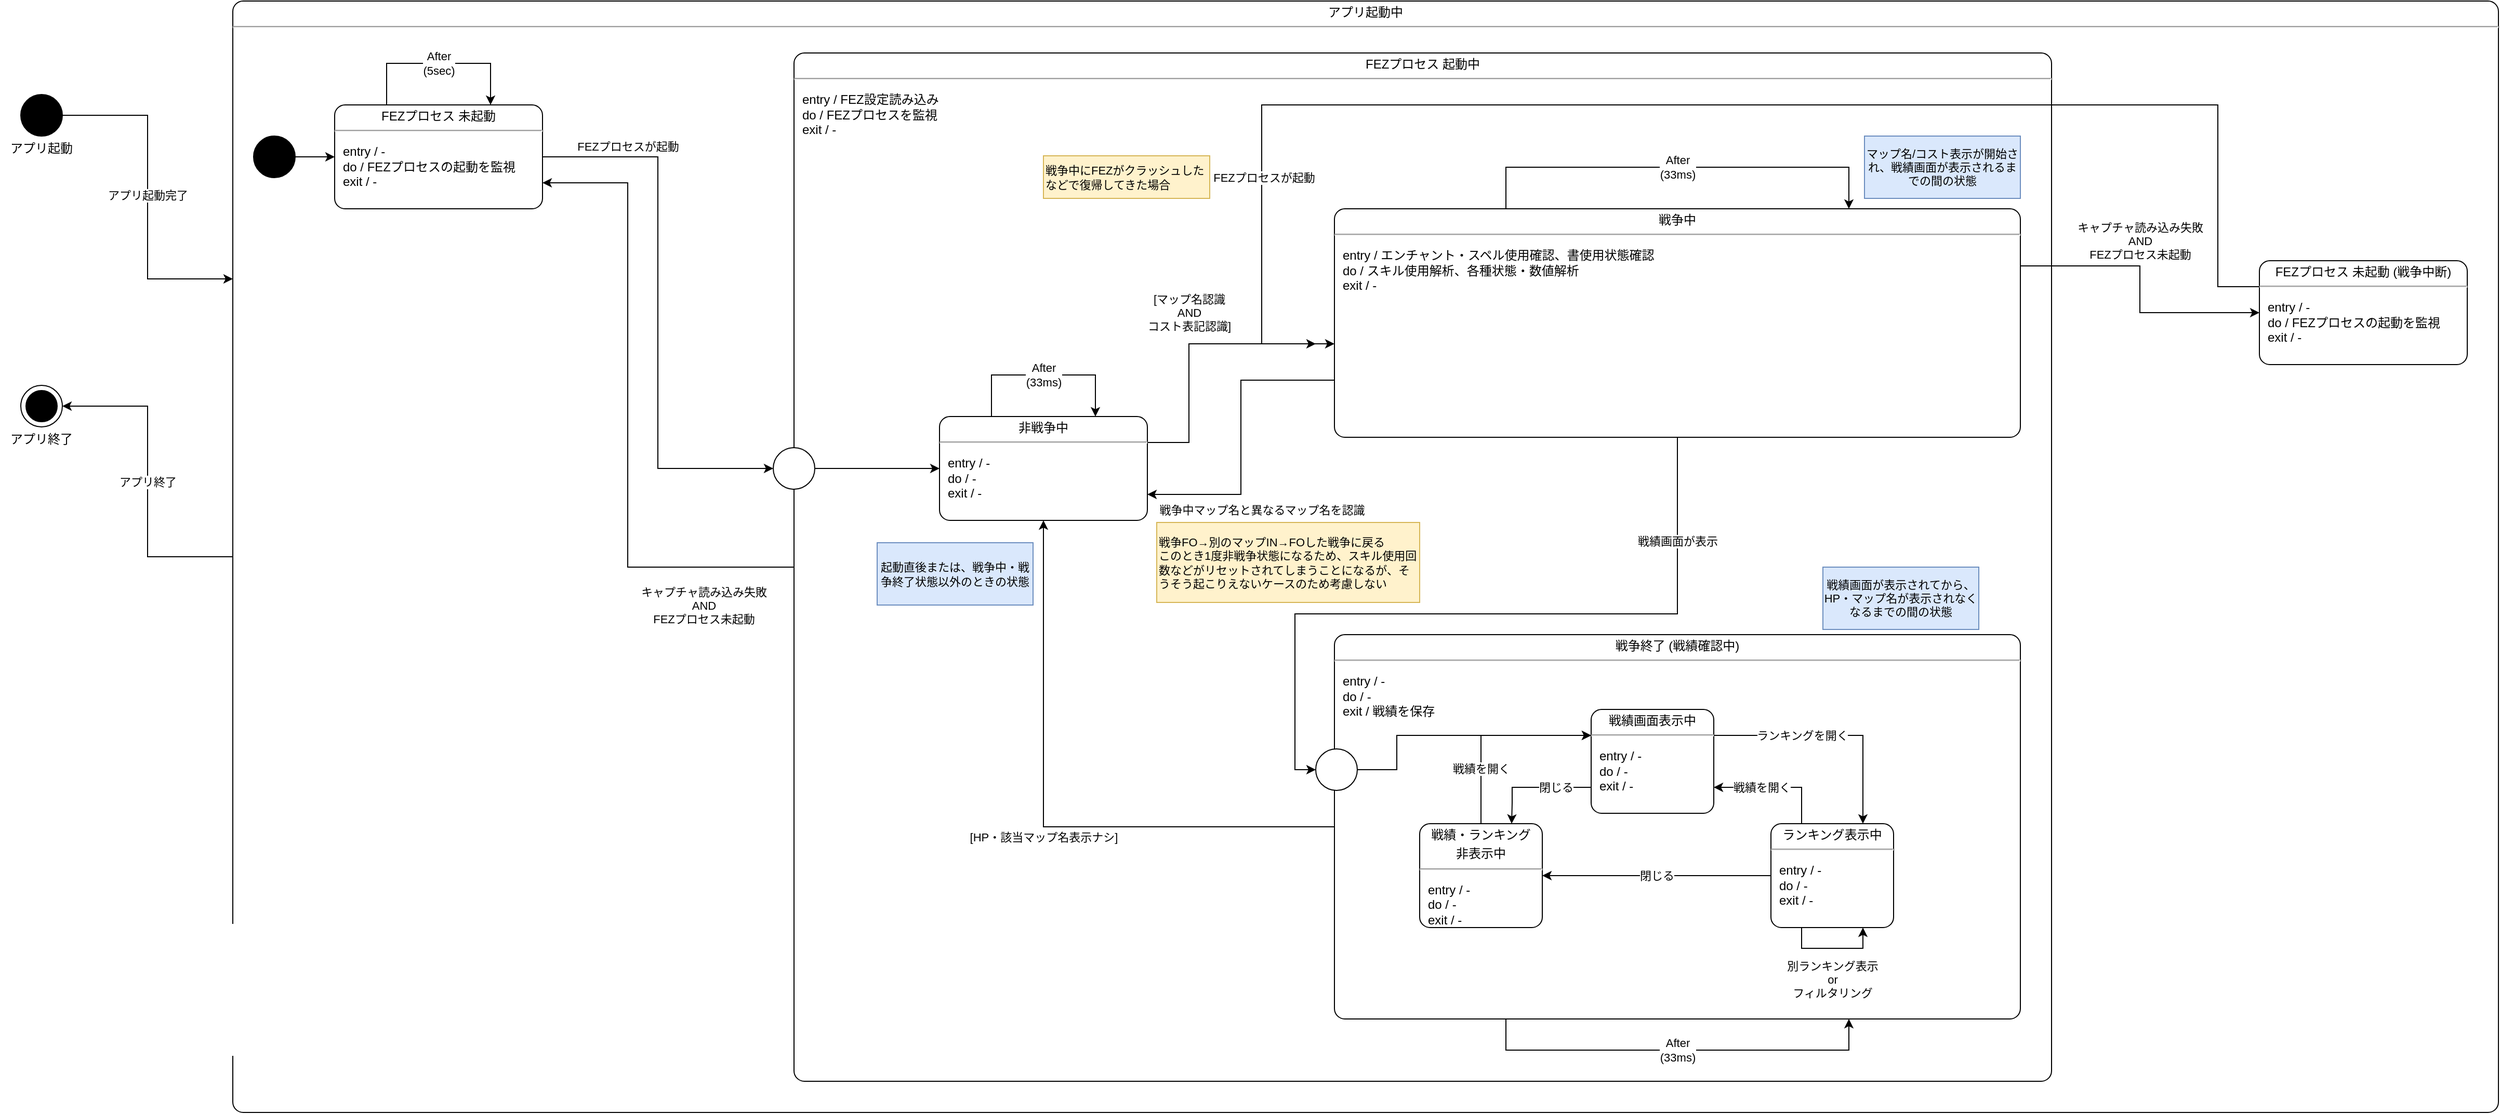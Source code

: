<mxfile version="14.9.6" type="device"><diagram id="d2YkU9W_nNeB2k7tbhJY" name="ページ1"><mxGraphModel dx="976" dy="1075" grid="1" gridSize="10" guides="1" tooltips="1" connect="1" arrows="1" fold="1" page="1" pageScale="1" pageWidth="4681" pageHeight="3300" math="0" shadow="0"><root><mxCell id="0"/><mxCell id="1" parent="0"/><mxCell id="vpBHGp6VrvoOMVh3DMXq-86" value="アプリ終了" style="edgeStyle=orthogonalEdgeStyle;rounded=0;orthogonalLoop=1;jettySize=auto;html=1;entryX=1;entryY=0.5;entryDx=0;entryDy=0;entryPerimeter=0;" parent="1" source="vpBHGp6VrvoOMVh3DMXq-85" target="vpBHGp6VrvoOMVh3DMXq-69" edge="1"><mxGeometry relative="1" as="geometry"/></mxCell><mxCell id="vpBHGp6VrvoOMVh3DMXq-85" value="&lt;p style=&quot;margin: 0px ; margin-top: 4px ; text-align: center&quot;&gt;アプリ起動中&lt;/p&gt;&lt;hr&gt;&lt;p&gt;&lt;/p&gt;&lt;p style=&quot;margin: 0px ; margin-left: 8px ; text-align: left&quot;&gt;&lt;br&gt;&lt;/p&gt;" style="shape=mxgraph.sysml.simpleState;html=1;overflow=fill;whiteSpace=wrap;align=center;fontColor=#000000;fillColor=#FFFFFF;strokeColor=#000000;" parent="1" vertex="1"><mxGeometry x="340" y="560" width="2180" height="1070" as="geometry"/></mxCell><mxCell id="vpBHGp6VrvoOMVh3DMXq-87" value="キャプチャ読み込み失敗&lt;br&gt;AND&lt;br&gt;FEZプロセス未起動" style="edgeStyle=orthogonalEdgeStyle;rounded=0;orthogonalLoop=1;jettySize=auto;html=1;entryX=1;entryY=0.75;entryDx=0;entryDy=0;entryPerimeter=0;exitX=0;exitY=0.5;exitDx=0;exitDy=0;exitPerimeter=0;" parent="1" source="vpBHGp6VrvoOMVh3DMXq-75" target="vpBHGp6VrvoOMVh3DMXq-39" edge="1"><mxGeometry x="-0.714" y="37" relative="1" as="geometry"><Array as="points"><mxPoint x="720" y="1105"/><mxPoint x="720" y="735"/></Array><mxPoint as="offset"/></mxGeometry></mxCell><mxCell id="vpBHGp6VrvoOMVh3DMXq-75" value="&lt;p style=&quot;margin: 0px ; margin-top: 4px ; text-align: center&quot;&gt;FEZプロセス 起動中&lt;/p&gt;&lt;hr&gt;&lt;p&gt;&lt;/p&gt;&lt;p style=&quot;margin: 0px ; margin-left: 8px ; text-align: left&quot;&gt;entry / FEZ設定読み込み&lt;br&gt;do / FEZプロセスを監視&lt;br&gt;exit / -&lt;/p&gt;" style="shape=mxgraph.sysml.simpleState;html=1;overflow=fill;whiteSpace=wrap;align=center;fontColor=#000000;fillColor=#FFFFFF;strokeColor=#000000;" parent="1" vertex="1"><mxGeometry x="880" y="610" width="1210" height="990" as="geometry"/></mxCell><mxCell id="vpBHGp6VrvoOMVh3DMXq-76" value="FEZプロセスが起動" style="edgeStyle=orthogonalEdgeStyle;rounded=0;orthogonalLoop=1;jettySize=auto;html=1;exitX=1;exitY=0.5;exitDx=0;exitDy=0;exitPerimeter=0;entryX=0;entryY=0.5;entryDx=0;entryDy=0;" parent="1" source="vpBHGp6VrvoOMVh3DMXq-39" target="YIlQp1PnNNcv7bKJso_P-13" edge="1"><mxGeometry x="-0.686" y="10" relative="1" as="geometry"><Array as="points"/><mxPoint as="offset"/></mxGeometry></mxCell><mxCell id="vpBHGp6VrvoOMVh3DMXq-39" value="&lt;p style=&quot;margin: 0px ; margin-top: 4px ; text-align: center&quot;&gt;FEZプロセス 未起動&lt;/p&gt;&lt;hr&gt;&lt;p&gt;&lt;/p&gt;&lt;p style=&quot;margin: 0px ; margin-left: 8px ; text-align: left&quot;&gt;entry / -&lt;br&gt;do / FEZプロセスの起動を監視&lt;br&gt;exit / -&lt;/p&gt;" style="shape=mxgraph.sysml.simpleState;html=1;overflow=fill;whiteSpace=wrap;align=center;fontColor=#000000;fillColor=#FFFFFF;strokeColor=#000000;" parent="1" vertex="1"><mxGeometry x="438" y="660" width="200" height="100" as="geometry"/></mxCell><mxCell id="vpBHGp6VrvoOMVh3DMXq-68" value="" style="group" parent="1" vertex="1" connectable="0"><mxGeometry x="116" y="650" width="100" height="70" as="geometry"/></mxCell><mxCell id="vpBHGp6VrvoOMVh3DMXq-35" value="" style="shape=ellipse;html=1;fillColor=#000000;fontSize=18;fontColor=#000000;strokeColor=#000000;verticalAlign=bottom;" parent="vpBHGp6VrvoOMVh3DMXq-68" vertex="1"><mxGeometry x="20" width="40" height="40" as="geometry"/></mxCell><mxCell id="vpBHGp6VrvoOMVh3DMXq-67" value="アプリ起動" style="text;resizable=0;points=[];autosize=1;align=center;verticalAlign=top;spacingTop=0;fontColor=#000000;spacing=0;" parent="vpBHGp6VrvoOMVh3DMXq-68" vertex="1"><mxGeometry y="40" width="80" height="20" as="geometry"/></mxCell><mxCell id="vpBHGp6VrvoOMVh3DMXq-71" value="アプリ起動完了" style="edgeStyle=orthogonalEdgeStyle;rounded=0;orthogonalLoop=1;jettySize=auto;html=1;entryX=0;entryY=0.25;entryDx=0;entryDy=0;entryPerimeter=0;" parent="1" source="vpBHGp6VrvoOMVh3DMXq-35" target="vpBHGp6VrvoOMVh3DMXq-85" edge="1"><mxGeometry x="-0.011" relative="1" as="geometry"><mxPoint x="438" y="670" as="targetPoint"/><mxPoint as="offset"/></mxGeometry></mxCell><mxCell id="vpBHGp6VrvoOMVh3DMXq-74" value="" style="group" parent="1" vertex="1" connectable="0"><mxGeometry x="116" y="930" width="80" height="60" as="geometry"/></mxCell><mxCell id="vpBHGp6VrvoOMVh3DMXq-69" value="" style="shape=mxgraph.sysml.actFinal;html=1;verticalLabelPosition=bottom;labelBackgroundColor=#ffffff;verticalAlign=top;fontColor=#000000;fillColor=#FFFFFF;strokeColor=#000000;" parent="vpBHGp6VrvoOMVh3DMXq-74" vertex="1"><mxGeometry x="20" width="40" height="40" as="geometry"/></mxCell><mxCell id="vpBHGp6VrvoOMVh3DMXq-70" value="アプリ終了" style="text;resizable=0;points=[];autosize=1;align=center;verticalAlign=top;spacingTop=0;fontColor=#000000;spacing=0;" parent="vpBHGp6VrvoOMVh3DMXq-74" vertex="1"><mxGeometry y="40" width="80" height="20" as="geometry"/></mxCell><mxCell id="vpBHGp6VrvoOMVh3DMXq-82" value="戦績画面が表示" style="edgeStyle=orthogonalEdgeStyle;rounded=0;orthogonalLoop=1;jettySize=auto;html=1;entryX=0;entryY=0.5;entryDx=0;entryDy=0;" parent="1" source="vpBHGp6VrvoOMVh3DMXq-77" target="YIlQp1PnNNcv7bKJso_P-17" edge="1"><mxGeometry x="-0.718" relative="1" as="geometry"><Array as="points"><mxPoint x="1730" y="1150"/><mxPoint x="1362" y="1150"/><mxPoint x="1362" y="1300"/></Array><mxPoint as="offset"/></mxGeometry></mxCell><mxCell id="vpBHGp6VrvoOMVh3DMXq-84" value="戦争中マップ名と異なるマップ名を認識" style="edgeStyle=orthogonalEdgeStyle;rounded=0;orthogonalLoop=1;jettySize=auto;html=1;exitX=0;exitY=0.75;exitDx=0;exitDy=0;exitPerimeter=0;entryX=1;entryY=0.75;entryDx=0;entryDy=0;entryPerimeter=0;" parent="1" source="vpBHGp6VrvoOMVh3DMXq-77" target="vpBHGp6VrvoOMVh3DMXq-78" edge="1"><mxGeometry x="0.379" y="25" relative="1" as="geometry"><mxPoint x="20" y="-10" as="offset"/></mxGeometry></mxCell><mxCell id="YIlQp1PnNNcv7bKJso_P-9" style="edgeStyle=orthogonalEdgeStyle;rounded=0;orthogonalLoop=1;jettySize=auto;html=1;exitX=1;exitY=0.25;exitDx=0;exitDy=0;exitPerimeter=0;entryX=0;entryY=0.5;entryDx=0;entryDy=0;entryPerimeter=0;" parent="1" source="vpBHGp6VrvoOMVh3DMXq-77" target="YIlQp1PnNNcv7bKJso_P-6" edge="1"><mxGeometry relative="1" as="geometry"/></mxCell><mxCell id="YIlQp1PnNNcv7bKJso_P-12" value="キャプチャ読み込み失敗&lt;br&gt;AND&lt;br&gt;FEZプロセス未起動" style="edgeLabel;html=1;align=center;verticalAlign=middle;resizable=0;points=[];" parent="YIlQp1PnNNcv7bKJso_P-9" vertex="1" connectable="0"><mxGeometry x="-0.13" y="-3" relative="1" as="geometry"><mxPoint x="3" y="-29" as="offset"/></mxGeometry></mxCell><mxCell id="vpBHGp6VrvoOMVh3DMXq-77" value="&lt;p style=&quot;margin: 0px ; margin-top: 4px ; text-align: center&quot;&gt;戦争中&lt;/p&gt;&lt;hr&gt;&lt;p&gt;&lt;/p&gt;&lt;p style=&quot;margin: 0px ; margin-left: 8px ; text-align: left&quot;&gt;entry / エンチャント・スペル使用確認、書使用状態確認&lt;br&gt;do / スキル使用解析、各種状態・数値解析&lt;br&gt;exit / -&lt;br&gt;&lt;/p&gt;" style="shape=mxgraph.sysml.simpleState;html=1;overflow=fill;whiteSpace=wrap;align=center;fontColor=#000000;fillColor=#FFFFFF;strokeColor=#000000;" parent="1" vertex="1"><mxGeometry x="1400" y="760" width="660" height="220" as="geometry"/></mxCell><mxCell id="vpBHGp6VrvoOMVh3DMXq-81" value="[マップ名認識&lt;br&gt;AND&lt;br&gt;コスト表記認識]" style="edgeStyle=orthogonalEdgeStyle;rounded=0;orthogonalLoop=1;jettySize=auto;html=1;exitX=1;exitY=0.25;exitDx=0;exitDy=0;exitPerimeter=0;entryX=0;entryY=0.5;entryDx=0;entryDy=0;" parent="1" source="vpBHGp6VrvoOMVh3DMXq-78" edge="1"><mxGeometry x="0.051" y="30" relative="1" as="geometry"><Array as="points"><mxPoint x="1260" y="985"/><mxPoint x="1260" y="890"/></Array><mxPoint as="offset"/><mxPoint x="1382" y="890" as="targetPoint"/></mxGeometry></mxCell><mxCell id="vpBHGp6VrvoOMVh3DMXq-78" value="&lt;p style=&quot;margin: 0px ; margin-top: 4px ; text-align: center&quot;&gt;非戦争中&lt;/p&gt;&lt;hr&gt;&lt;p&gt;&lt;/p&gt;&lt;p style=&quot;margin: 0px ; margin-left: 8px ; text-align: left&quot;&gt;entry / -&lt;br&gt;do / -&lt;br&gt;exit / -&lt;/p&gt;" style="shape=mxgraph.sysml.simpleState;html=1;overflow=fill;whiteSpace=wrap;align=center;fontColor=#000000;fillColor=#FFFFFF;strokeColor=#000000;" parent="1" vertex="1"><mxGeometry x="1020" y="960" width="200" height="100" as="geometry"/></mxCell><mxCell id="vpBHGp6VrvoOMVh3DMXq-83" value="[HP・該当マップ名表示ナシ]" style="edgeStyle=orthogonalEdgeStyle;rounded=0;orthogonalLoop=1;jettySize=auto;html=1;entryX=0.5;entryY=1;entryDx=0;entryDy=0;entryPerimeter=0;" parent="1" source="vpBHGp6VrvoOMVh3DMXq-79" target="vpBHGp6VrvoOMVh3DMXq-78" edge="1"><mxGeometry x="-0.009" y="-15" relative="1" as="geometry"><mxPoint x="-15" y="15" as="offset"/></mxGeometry></mxCell><mxCell id="vpBHGp6VrvoOMVh3DMXq-79" value="&lt;p style=&quot;margin: 0px ; margin-top: 4px ; text-align: center&quot;&gt;戦争終了 (戦績確認中)&lt;/p&gt;&lt;hr&gt;&lt;p&gt;&lt;/p&gt;&lt;p style=&quot;margin: 0px ; margin-left: 8px ; text-align: left&quot;&gt;entry / -&lt;br&gt;do / -&lt;br&gt;exit / 戦績を保存&lt;/p&gt;" style="shape=mxgraph.sysml.simpleState;html=1;overflow=fill;whiteSpace=wrap;align=center;fontColor=#000000;fillColor=#FFFFFF;strokeColor=#000000;" parent="1" vertex="1"><mxGeometry x="1400" y="1170" width="660" height="370" as="geometry"/></mxCell><mxCell id="vpBHGp6VrvoOMVh3DMXq-80" value="After&lt;br&gt;(5sec)" style="edgeStyle=orthogonalEdgeStyle;rounded=0;orthogonalLoop=1;jettySize=auto;html=1;exitX=0.25;exitY=0;exitDx=0;exitDy=0;exitPerimeter=0;entryX=0.75;entryY=0;entryDx=0;entryDy=0;entryPerimeter=0;" parent="1" source="vpBHGp6VrvoOMVh3DMXq-39" target="vpBHGp6VrvoOMVh3DMXq-39" edge="1"><mxGeometry relative="1" as="geometry"><Array as="points"><mxPoint x="488" y="620"/><mxPoint x="588" y="620"/></Array></mxGeometry></mxCell><mxCell id="vpBHGp6VrvoOMVh3DMXq-91" style="edgeStyle=orthogonalEdgeStyle;rounded=0;orthogonalLoop=1;jettySize=auto;html=1;" parent="1" source="vpBHGp6VrvoOMVh3DMXq-89" target="vpBHGp6VrvoOMVh3DMXq-39" edge="1"><mxGeometry relative="1" as="geometry"/></mxCell><mxCell id="vpBHGp6VrvoOMVh3DMXq-89" value="" style="shape=ellipse;html=1;fillColor=#000000;fontSize=18;fontColor=#000000;strokeColor=#000000;verticalAlign=bottom;" parent="1" vertex="1"><mxGeometry x="360" y="690" width="40" height="40" as="geometry"/></mxCell><mxCell id="vpBHGp6VrvoOMVh3DMXq-93" value="After&lt;br&gt;(33ms)" style="edgeStyle=orthogonalEdgeStyle;rounded=0;orthogonalLoop=1;jettySize=auto;html=1;exitX=0.25;exitY=0;exitDx=0;exitDy=0;exitPerimeter=0;entryX=0.75;entryY=0;entryDx=0;entryDy=0;entryPerimeter=0;" parent="1" source="vpBHGp6VrvoOMVh3DMXq-78" target="vpBHGp6VrvoOMVh3DMXq-78" edge="1"><mxGeometry relative="1" as="geometry"><Array as="points"><mxPoint x="1070" y="920"/><mxPoint x="1170" y="920"/></Array></mxGeometry></mxCell><mxCell id="vpBHGp6VrvoOMVh3DMXq-94" value="After&lt;br&gt;(33ms)" style="edgeStyle=orthogonalEdgeStyle;rounded=0;orthogonalLoop=1;jettySize=auto;html=1;exitX=0.25;exitY=0;exitDx=0;exitDy=0;exitPerimeter=0;entryX=0.75;entryY=0;entryDx=0;entryDy=0;entryPerimeter=0;" parent="1" source="vpBHGp6VrvoOMVh3DMXq-77" target="vpBHGp6VrvoOMVh3DMXq-77" edge="1"><mxGeometry relative="1" as="geometry"><Array as="points"><mxPoint x="1565" y="720"/><mxPoint x="1895" y="720"/></Array></mxGeometry></mxCell><mxCell id="vpBHGp6VrvoOMVh3DMXq-95" value="After&lt;br&gt;(33ms)" style="edgeStyle=orthogonalEdgeStyle;rounded=0;orthogonalLoop=1;jettySize=auto;html=1;exitX=0.25;exitY=1;exitDx=0;exitDy=0;exitPerimeter=0;entryX=0.75;entryY=1;entryDx=0;entryDy=0;entryPerimeter=0;" parent="1" source="vpBHGp6VrvoOMVh3DMXq-79" target="vpBHGp6VrvoOMVh3DMXq-79" edge="1"><mxGeometry relative="1" as="geometry"><Array as="points"><mxPoint x="1565" y="1570"/><mxPoint x="1895" y="1570"/></Array></mxGeometry></mxCell><mxCell id="vpBHGp6VrvoOMVh3DMXq-106" value="戦争FO→別のマップIN→FOした戦争に戻る&lt;br style=&quot;font-size: 11px;&quot;&gt;このとき1度非戦争状態になるため、スキル使用回数などがリセットされてしまうことになるが、そうそう起こりえないケースのため考慮しない" style="rounded=0;whiteSpace=wrap;html=1;fontSize=11;align=left;verticalAlign=middle;fillColor=#fff2cc;strokeColor=#d6b656;" parent="1" vertex="1"><mxGeometry x="1229" y="1062" width="253" height="77" as="geometry"/></mxCell><mxCell id="vpBHGp6VrvoOMVh3DMXq-111" value="ランキングを開く" style="edgeStyle=orthogonalEdgeStyle;rounded=0;orthogonalLoop=1;jettySize=auto;html=1;exitX=1;exitY=0.25;exitDx=0;exitDy=0;exitPerimeter=0;entryX=0.75;entryY=0;entryDx=0;entryDy=0;entryPerimeter=0;fontSize=11;" parent="1" source="vpBHGp6VrvoOMVh3DMXq-107" target="vpBHGp6VrvoOMVh3DMXq-110" edge="1"><mxGeometry x="-0.256" relative="1" as="geometry"><mxPoint as="offset"/></mxGeometry></mxCell><mxCell id="vpBHGp6VrvoOMVh3DMXq-116" value="閉じる" style="edgeStyle=orthogonalEdgeStyle;rounded=0;orthogonalLoop=1;jettySize=auto;html=1;exitX=0;exitY=0.75;exitDx=0;exitDy=0;exitPerimeter=0;entryX=0.75;entryY=0;entryDx=0;entryDy=0;entryPerimeter=0;fontSize=11;" parent="1" source="vpBHGp6VrvoOMVh3DMXq-107" target="vpBHGp6VrvoOMVh3DMXq-108" edge="1"><mxGeometry x="-0.392" relative="1" as="geometry"><mxPoint as="offset"/><Array as="points"><mxPoint x="1571" y="1317"/><mxPoint x="1571" y="1332"/></Array></mxGeometry></mxCell><mxCell id="vpBHGp6VrvoOMVh3DMXq-107" value="&lt;p style=&quot;margin: 0px ; margin-top: 4px ; text-align: center&quot;&gt;戦績画面表示中&lt;/p&gt;&lt;hr&gt;&lt;p&gt;&lt;/p&gt;&lt;p style=&quot;margin: 0px ; margin-left: 8px ; text-align: left&quot;&gt;entry / -&lt;br&gt;do / -&lt;br&gt;exit / -&lt;br&gt;&lt;/p&gt;" style="shape=mxgraph.sysml.simpleState;html=1;overflow=fill;whiteSpace=wrap;align=center;fontColor=#000000;fillColor=#FFFFFF;strokeColor=#000000;" parent="1" vertex="1"><mxGeometry x="1647" y="1242" width="118" height="100" as="geometry"/></mxCell><mxCell id="vpBHGp6VrvoOMVh3DMXq-115" value="戦績を開く" style="edgeStyle=orthogonalEdgeStyle;rounded=0;orthogonalLoop=1;jettySize=auto;html=1;exitX=0.5;exitY=0;exitDx=0;exitDy=0;exitPerimeter=0;fontSize=11;entryX=0;entryY=0.25;entryDx=0;entryDy=0;entryPerimeter=0;" parent="1" source="vpBHGp6VrvoOMVh3DMXq-108" target="vpBHGp6VrvoOMVh3DMXq-107" edge="1"><mxGeometry x="-0.438" relative="1" as="geometry"><mxPoint as="offset"/><mxPoint x="1644" y="1277" as="targetPoint"/><Array as="points"><mxPoint x="1541" y="1267"/></Array></mxGeometry></mxCell><mxCell id="vpBHGp6VrvoOMVh3DMXq-108" value="&lt;p style=&quot;margin: 0px ; margin-top: 4px ; text-align: center&quot;&gt;戦績・ランキング&lt;/p&gt;&lt;p style=&quot;margin: 0px ; margin-top: 4px ; text-align: center&quot;&gt;非表示中&lt;/p&gt;&lt;hr&gt;&lt;p&gt;&lt;/p&gt;&lt;p style=&quot;margin: 0px ; margin-left: 8px ; text-align: left&quot;&gt;entry / -&lt;br&gt;do / -&lt;br&gt;exit / -&lt;br&gt;&lt;/p&gt;" style="shape=mxgraph.sysml.simpleState;html=1;overflow=fill;whiteSpace=wrap;align=center;fontColor=#000000;fillColor=#FFFFFF;strokeColor=#000000;" parent="1" vertex="1"><mxGeometry x="1482" y="1352" width="118" height="100" as="geometry"/></mxCell><mxCell id="vpBHGp6VrvoOMVh3DMXq-112" value="戦績を開く" style="edgeStyle=orthogonalEdgeStyle;rounded=0;orthogonalLoop=1;jettySize=auto;html=1;exitX=0.25;exitY=0;exitDx=0;exitDy=0;exitPerimeter=0;entryX=1;entryY=0.75;entryDx=0;entryDy=0;entryPerimeter=0;fontSize=11;" parent="1" source="vpBHGp6VrvoOMVh3DMXq-110" target="vpBHGp6VrvoOMVh3DMXq-107" edge="1"><mxGeometry x="0.247" relative="1" as="geometry"><mxPoint x="1" as="offset"/></mxGeometry></mxCell><mxCell id="vpBHGp6VrvoOMVh3DMXq-114" value="閉じる" style="edgeStyle=orthogonalEdgeStyle;rounded=0;orthogonalLoop=1;jettySize=auto;html=1;exitX=0;exitY=0.5;exitDx=0;exitDy=0;exitPerimeter=0;entryX=1;entryY=0.5;entryDx=0;entryDy=0;entryPerimeter=0;fontSize=11;" parent="1" source="vpBHGp6VrvoOMVh3DMXq-110" target="vpBHGp6VrvoOMVh3DMXq-108" edge="1"><mxGeometry relative="1" as="geometry"/></mxCell><mxCell id="vpBHGp6VrvoOMVh3DMXq-110" value="&lt;p style=&quot;margin: 0px ; margin-top: 4px ; text-align: center&quot;&gt;ランキング&lt;span&gt;表示中&lt;/span&gt;&lt;/p&gt;&lt;hr&gt;&lt;p&gt;&lt;/p&gt;&lt;p style=&quot;margin: 0px ; margin-left: 8px ; text-align: left&quot;&gt;entry / -&lt;br&gt;do / -&lt;br&gt;exit / -&lt;br&gt;&lt;/p&gt;" style="shape=mxgraph.sysml.simpleState;html=1;overflow=fill;whiteSpace=wrap;align=center;fontColor=#000000;fillColor=#FFFFFF;strokeColor=#000000;" parent="1" vertex="1"><mxGeometry x="1820" y="1352" width="118" height="100" as="geometry"/></mxCell><mxCell id="vpBHGp6VrvoOMVh3DMXq-117" value="別ランキング表示&lt;br&gt;or&lt;br&gt;フィルタリング" style="edgeStyle=orthogonalEdgeStyle;rounded=0;orthogonalLoop=1;jettySize=auto;html=1;exitX=0.25;exitY=1;exitDx=0;exitDy=0;exitPerimeter=0;entryX=0.75;entryY=1;entryDx=0;entryDy=0;entryPerimeter=0;fontSize=11;" parent="1" source="vpBHGp6VrvoOMVh3DMXq-110" target="vpBHGp6VrvoOMVh3DMXq-110" edge="1"><mxGeometry y="-30" relative="1" as="geometry"><mxPoint as="offset"/></mxGeometry></mxCell><mxCell id="vpBHGp6VrvoOMVh3DMXq-118" value="マップ名/コスト表示が開始され、戦績画面が表示されるまでの間の状態" style="rounded=0;whiteSpace=wrap;html=1;fontSize=11;align=center;verticalAlign=middle;fillColor=#dae8fc;strokeColor=#6c8ebf;" parent="1" vertex="1"><mxGeometry x="1910" y="690" width="150" height="60" as="geometry"/></mxCell><mxCell id="vpBHGp6VrvoOMVh3DMXq-119" value="戦績画面が表示されてから、HP・マップ名が表示されなくなるまでの間の状態" style="rounded=0;whiteSpace=wrap;html=1;fontSize=11;align=center;verticalAlign=middle;fillColor=#dae8fc;strokeColor=#6c8ebf;" parent="1" vertex="1"><mxGeometry x="1870" y="1105" width="150" height="60" as="geometry"/></mxCell><mxCell id="vpBHGp6VrvoOMVh3DMXq-120" value="起動直後または、戦争中・戦争終了状態以外のときの状態" style="rounded=0;whiteSpace=wrap;html=1;fontSize=11;align=center;verticalAlign=middle;fillColor=#dae8fc;strokeColor=#6c8ebf;" parent="1" vertex="1"><mxGeometry x="960" y="1081.5" width="150" height="60" as="geometry"/></mxCell><mxCell id="vpBHGp6VrvoOMVh3DMXq-126" value="戦争中にFEZがクラッシュしたなどで復帰してきた場合" style="rounded=0;whiteSpace=wrap;html=1;fontSize=11;align=left;verticalAlign=middle;fillColor=#fff2cc;strokeColor=#d6b656;" parent="1" vertex="1"><mxGeometry x="1120" y="709" width="160" height="41" as="geometry"/></mxCell><mxCell id="YIlQp1PnNNcv7bKJso_P-10" style="edgeStyle=orthogonalEdgeStyle;rounded=0;orthogonalLoop=1;jettySize=auto;html=1;exitX=0;exitY=0.25;exitDx=0;exitDy=0;exitPerimeter=0;" parent="1" source="YIlQp1PnNNcv7bKJso_P-6" target="vpBHGp6VrvoOMVh3DMXq-77" edge="1"><mxGeometry relative="1" as="geometry"><Array as="points"><mxPoint x="2250" y="835"/><mxPoint x="2250" y="660"/><mxPoint x="1330" y="660"/><mxPoint x="1330" y="890"/></Array><mxPoint x="1382" y="890" as="targetPoint"/></mxGeometry></mxCell><mxCell id="YIlQp1PnNNcv7bKJso_P-11" value="FEZプロセスが起動" style="edgeLabel;html=1;align=center;verticalAlign=middle;resizable=0;points=[];" parent="YIlQp1PnNNcv7bKJso_P-10" vertex="1" connectable="0"><mxGeometry x="-0.395" y="1" relative="1" as="geometry"><mxPoint x="-699" y="69" as="offset"/></mxGeometry></mxCell><mxCell id="YIlQp1PnNNcv7bKJso_P-6" value="&lt;p style=&quot;margin: 0px ; margin-top: 4px ; text-align: center&quot;&gt;FEZプロセス 未起動 (戦争中断)&lt;/p&gt;&lt;hr&gt;&lt;p&gt;&lt;/p&gt;&lt;p style=&quot;margin: 0px ; margin-left: 8px ; text-align: left&quot;&gt;entry / -&lt;br&gt;do / FEZプロセスの起動を監視&lt;br&gt;exit / -&lt;/p&gt;" style="shape=mxgraph.sysml.simpleState;html=1;overflow=fill;whiteSpace=wrap;align=center;fontColor=#000000;fillColor=#FFFFFF;strokeColor=#000000;" parent="1" vertex="1"><mxGeometry x="2290" y="810" width="200" height="100" as="geometry"/></mxCell><mxCell id="YIlQp1PnNNcv7bKJso_P-15" style="edgeStyle=orthogonalEdgeStyle;rounded=0;orthogonalLoop=1;jettySize=auto;html=1;exitX=1;exitY=0.5;exitDx=0;exitDy=0;" parent="1" source="YIlQp1PnNNcv7bKJso_P-13" target="vpBHGp6VrvoOMVh3DMXq-78" edge="1"><mxGeometry relative="1" as="geometry"/></mxCell><mxCell id="YIlQp1PnNNcv7bKJso_P-13" value="" style="ellipse;whiteSpace=wrap;html=1;aspect=fixed;align=center;verticalAlign=middle;fontSize=26;" parent="1" vertex="1"><mxGeometry x="860" y="990" width="40" height="40" as="geometry"/></mxCell><mxCell id="YIlQp1PnNNcv7bKJso_P-20" style="edgeStyle=orthogonalEdgeStyle;rounded=0;orthogonalLoop=1;jettySize=auto;html=1;exitX=1;exitY=0.5;exitDx=0;exitDy=0;entryX=0;entryY=0.25;entryDx=0;entryDy=0;entryPerimeter=0;" parent="1" source="YIlQp1PnNNcv7bKJso_P-17" target="vpBHGp6VrvoOMVh3DMXq-107" edge="1"><mxGeometry relative="1" as="geometry"><Array as="points"><mxPoint x="1460" y="1300"/><mxPoint x="1460" y="1267"/></Array></mxGeometry></mxCell><mxCell id="YIlQp1PnNNcv7bKJso_P-17" value="" style="ellipse;whiteSpace=wrap;html=1;aspect=fixed;align=center;verticalAlign=middle;fontSize=26;" parent="1" vertex="1"><mxGeometry x="1382" y="1280" width="40" height="40" as="geometry"/></mxCell></root></mxGraphModel></diagram></mxfile>